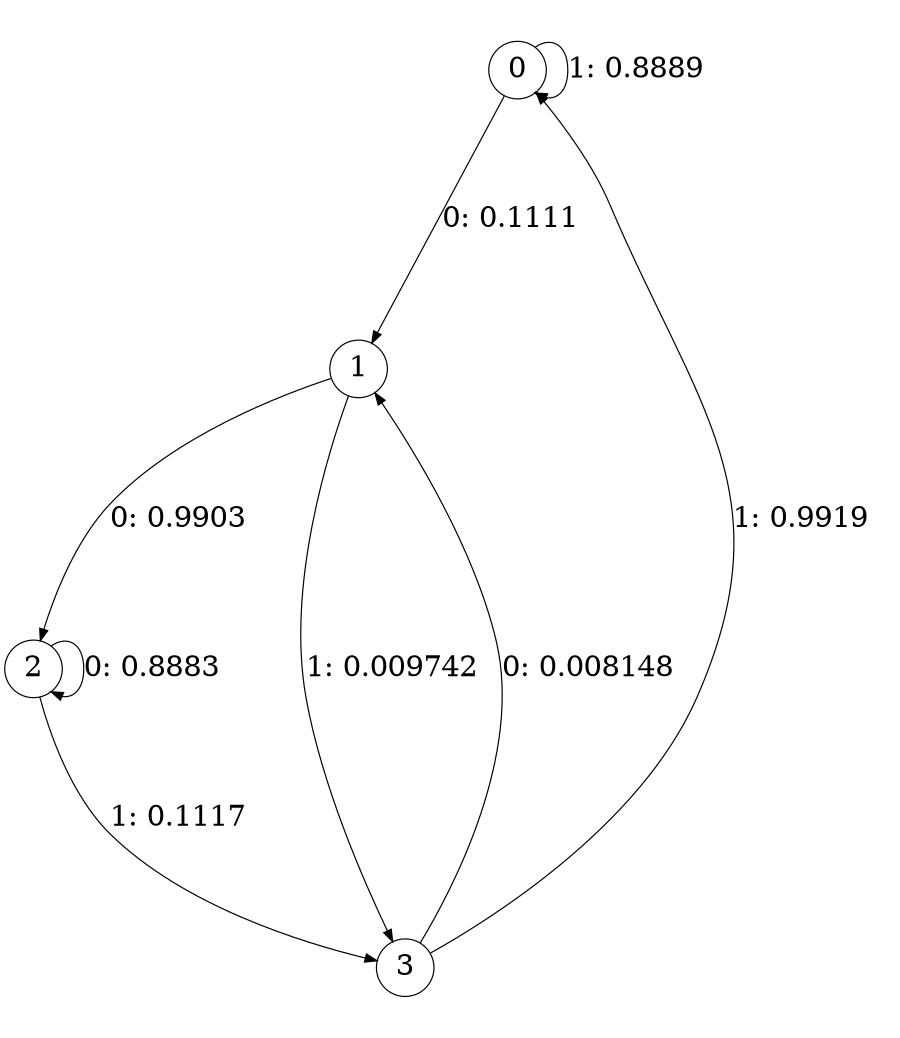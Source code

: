 digraph "ch4_random_source_L2" {
size = "6,8.5";
ratio = "fill";
node [shape = circle];
node [fontsize = 24];
edge [fontsize = 24];
0 -> 1 [label = "0: 0.1111   "];
0 -> 0 [label = "1: 0.8889   "];
1 -> 2 [label = "0: 0.9903   "];
1 -> 3 [label = "1: 0.009742  "];
2 -> 2 [label = "0: 0.8883   "];
2 -> 3 [label = "1: 0.1117   "];
3 -> 1 [label = "0: 0.008148  "];
3 -> 0 [label = "1: 0.9919   "];
}